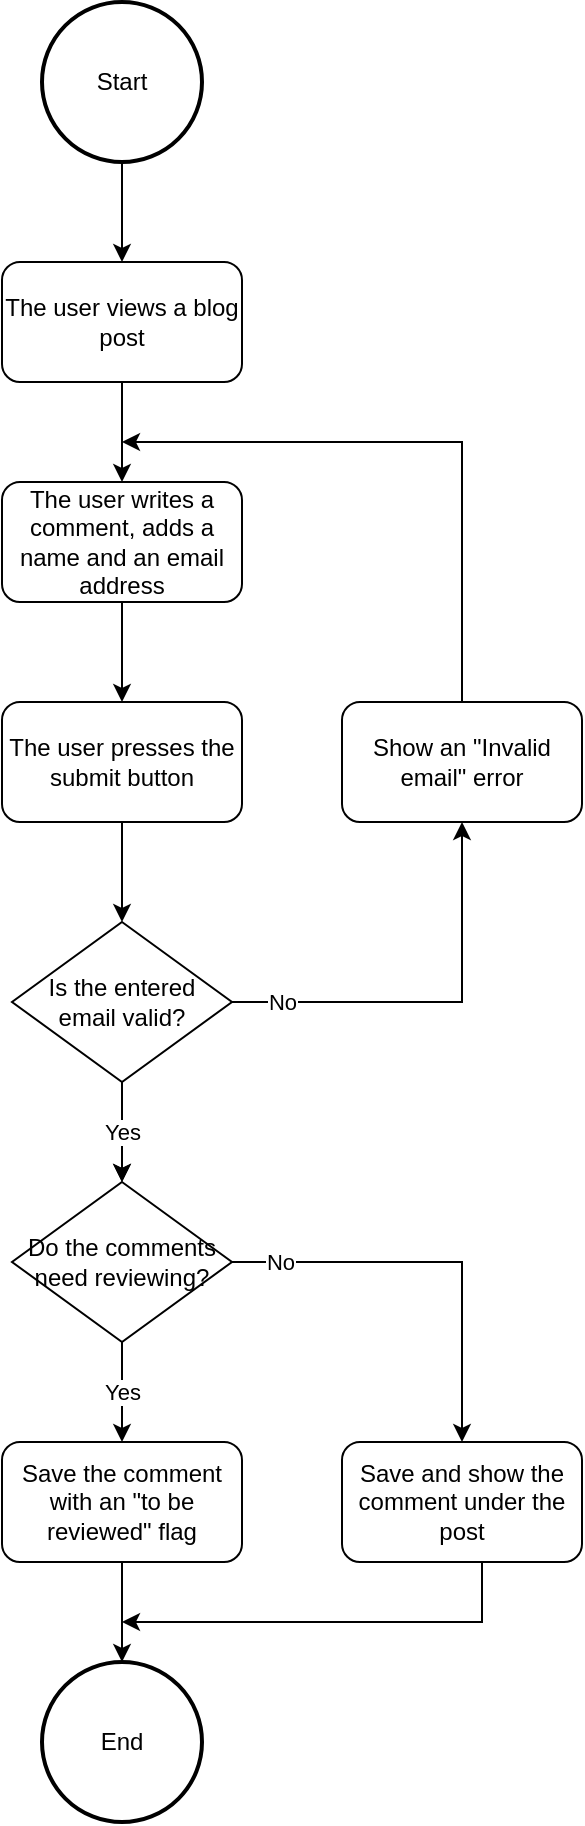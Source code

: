 <mxfile version="20.7.4" type="github">
  <diagram id="hf2oIkFFhCUg8U2GdiH_" name="Page-1">
    <mxGraphModel dx="1434" dy="712" grid="1" gridSize="10" guides="1" tooltips="1" connect="1" arrows="1" fold="1" page="1" pageScale="1" pageWidth="850" pageHeight="1100" math="0" shadow="0">
      <root>
        <mxCell id="0" />
        <mxCell id="1" parent="0" />
        <mxCell id="8Jw_ueiU19MAKspn_LBb-12" style="edgeStyle=orthogonalEdgeStyle;rounded=0;orthogonalLoop=1;jettySize=auto;html=1;" edge="1" parent="1" source="8Jw_ueiU19MAKspn_LBb-1" target="8Jw_ueiU19MAKspn_LBb-4">
          <mxGeometry relative="1" as="geometry" />
        </mxCell>
        <mxCell id="8Jw_ueiU19MAKspn_LBb-1" value="Start" style="ellipse;whiteSpace=wrap;html=1;aspect=fixed;strokeWidth=2;" vertex="1" parent="1">
          <mxGeometry x="360" y="40" width="80" height="80" as="geometry" />
        </mxCell>
        <mxCell id="8Jw_ueiU19MAKspn_LBb-3" value="&lt;div&gt;End&lt;/div&gt;" style="ellipse;whiteSpace=wrap;html=1;aspect=fixed;strokeWidth=2;" vertex="1" parent="1">
          <mxGeometry x="360" y="870" width="80" height="80" as="geometry" />
        </mxCell>
        <mxCell id="8Jw_ueiU19MAKspn_LBb-13" style="edgeStyle=orthogonalEdgeStyle;rounded=0;orthogonalLoop=1;jettySize=auto;html=1;" edge="1" parent="1" source="8Jw_ueiU19MAKspn_LBb-4" target="8Jw_ueiU19MAKspn_LBb-5">
          <mxGeometry relative="1" as="geometry" />
        </mxCell>
        <mxCell id="8Jw_ueiU19MAKspn_LBb-4" value="The user views a blog post" style="rounded=1;whiteSpace=wrap;html=1;strokeWidth=1;" vertex="1" parent="1">
          <mxGeometry x="340" y="170" width="120" height="60" as="geometry" />
        </mxCell>
        <mxCell id="8Jw_ueiU19MAKspn_LBb-14" style="edgeStyle=orthogonalEdgeStyle;rounded=0;orthogonalLoop=1;jettySize=auto;html=1;" edge="1" parent="1" source="8Jw_ueiU19MAKspn_LBb-5" target="8Jw_ueiU19MAKspn_LBb-6">
          <mxGeometry relative="1" as="geometry" />
        </mxCell>
        <mxCell id="8Jw_ueiU19MAKspn_LBb-5" value="The user writes a comment, adds a name and an email address" style="rounded=1;whiteSpace=wrap;html=1;strokeWidth=1;" vertex="1" parent="1">
          <mxGeometry x="340" y="280" width="120" height="60" as="geometry" />
        </mxCell>
        <mxCell id="8Jw_ueiU19MAKspn_LBb-15" style="edgeStyle=orthogonalEdgeStyle;rounded=0;orthogonalLoop=1;jettySize=auto;html=1;" edge="1" parent="1" source="8Jw_ueiU19MAKspn_LBb-6" target="8Jw_ueiU19MAKspn_LBb-7">
          <mxGeometry relative="1" as="geometry" />
        </mxCell>
        <mxCell id="8Jw_ueiU19MAKspn_LBb-6" value="The user presses the submit button" style="rounded=1;whiteSpace=wrap;html=1;strokeWidth=1;" vertex="1" parent="1">
          <mxGeometry x="340" y="390" width="120" height="60" as="geometry" />
        </mxCell>
        <mxCell id="8Jw_ueiU19MAKspn_LBb-16" style="edgeStyle=orthogonalEdgeStyle;rounded=0;orthogonalLoop=1;jettySize=auto;html=1;" edge="1" parent="1" source="8Jw_ueiU19MAKspn_LBb-7" target="8Jw_ueiU19MAKspn_LBb-8">
          <mxGeometry relative="1" as="geometry" />
        </mxCell>
        <mxCell id="8Jw_ueiU19MAKspn_LBb-21" value="No" style="edgeStyle=orthogonalEdgeStyle;rounded=0;orthogonalLoop=1;jettySize=auto;html=1;" edge="1" parent="1" source="8Jw_ueiU19MAKspn_LBb-7" target="8Jw_ueiU19MAKspn_LBb-9">
          <mxGeometry x="-0.756" relative="1" as="geometry">
            <mxPoint as="offset" />
          </mxGeometry>
        </mxCell>
        <mxCell id="8Jw_ueiU19MAKspn_LBb-23" value="Yes" style="edgeStyle=orthogonalEdgeStyle;rounded=0;orthogonalLoop=1;jettySize=auto;html=1;" edge="1" parent="1" source="8Jw_ueiU19MAKspn_LBb-7" target="8Jw_ueiU19MAKspn_LBb-8">
          <mxGeometry relative="1" as="geometry" />
        </mxCell>
        <mxCell id="8Jw_ueiU19MAKspn_LBb-7" value="&lt;div&gt;Is the entered&lt;/div&gt;&lt;div&gt;email valid?&lt;br&gt;&lt;/div&gt;" style="rhombus;whiteSpace=wrap;html=1;strokeWidth=1;" vertex="1" parent="1">
          <mxGeometry x="345" y="500" width="110" height="80" as="geometry" />
        </mxCell>
        <mxCell id="8Jw_ueiU19MAKspn_LBb-17" value="Yes" style="edgeStyle=orthogonalEdgeStyle;rounded=0;orthogonalLoop=1;jettySize=auto;html=1;" edge="1" parent="1" source="8Jw_ueiU19MAKspn_LBb-8" target="8Jw_ueiU19MAKspn_LBb-10">
          <mxGeometry relative="1" as="geometry" />
        </mxCell>
        <mxCell id="8Jw_ueiU19MAKspn_LBb-20" value="No" style="edgeStyle=orthogonalEdgeStyle;rounded=0;orthogonalLoop=1;jettySize=auto;html=1;" edge="1" parent="1" source="8Jw_ueiU19MAKspn_LBb-8" target="8Jw_ueiU19MAKspn_LBb-11">
          <mxGeometry x="-0.767" relative="1" as="geometry">
            <mxPoint as="offset" />
          </mxGeometry>
        </mxCell>
        <mxCell id="8Jw_ueiU19MAKspn_LBb-8" value="&lt;div&gt;Do the comments&lt;/div&gt;&lt;div&gt;need reviewing?&lt;br&gt;&lt;/div&gt;" style="rhombus;whiteSpace=wrap;html=1;strokeWidth=1;" vertex="1" parent="1">
          <mxGeometry x="345" y="630" width="110" height="80" as="geometry" />
        </mxCell>
        <mxCell id="8Jw_ueiU19MAKspn_LBb-22" style="edgeStyle=orthogonalEdgeStyle;rounded=0;orthogonalLoop=1;jettySize=auto;html=1;" edge="1" parent="1" source="8Jw_ueiU19MAKspn_LBb-9">
          <mxGeometry relative="1" as="geometry">
            <mxPoint x="400" y="260" as="targetPoint" />
            <Array as="points">
              <mxPoint x="570" y="260" />
            </Array>
          </mxGeometry>
        </mxCell>
        <mxCell id="8Jw_ueiU19MAKspn_LBb-9" value="Show an &quot;Invalid email&quot; error" style="rounded=1;whiteSpace=wrap;html=1;strokeWidth=1;" vertex="1" parent="1">
          <mxGeometry x="510" y="390" width="120" height="60" as="geometry" />
        </mxCell>
        <mxCell id="8Jw_ueiU19MAKspn_LBb-18" style="edgeStyle=orthogonalEdgeStyle;rounded=0;orthogonalLoop=1;jettySize=auto;html=1;" edge="1" parent="1" source="8Jw_ueiU19MAKspn_LBb-10" target="8Jw_ueiU19MAKspn_LBb-3">
          <mxGeometry relative="1" as="geometry" />
        </mxCell>
        <mxCell id="8Jw_ueiU19MAKspn_LBb-10" value="Save the comment with an &quot;to be reviewed&quot; flag" style="rounded=1;whiteSpace=wrap;html=1;strokeWidth=1;" vertex="1" parent="1">
          <mxGeometry x="340" y="760" width="120" height="60" as="geometry" />
        </mxCell>
        <mxCell id="8Jw_ueiU19MAKspn_LBb-19" style="edgeStyle=orthogonalEdgeStyle;rounded=0;orthogonalLoop=1;jettySize=auto;html=1;exitX=0.5;exitY=1;exitDx=0;exitDy=0;" edge="1" parent="1" source="8Jw_ueiU19MAKspn_LBb-11">
          <mxGeometry relative="1" as="geometry">
            <mxPoint x="400" y="850" as="targetPoint" />
            <Array as="points">
              <mxPoint x="580" y="850" />
            </Array>
          </mxGeometry>
        </mxCell>
        <mxCell id="8Jw_ueiU19MAKspn_LBb-11" value="Save and show the comment under the post" style="rounded=1;whiteSpace=wrap;html=1;strokeWidth=1;" vertex="1" parent="1">
          <mxGeometry x="510" y="760" width="120" height="60" as="geometry" />
        </mxCell>
      </root>
    </mxGraphModel>
  </diagram>
</mxfile>

